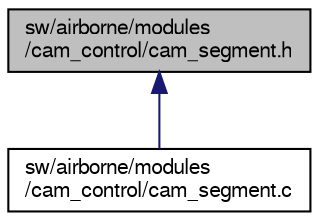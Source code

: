 digraph "sw/airborne/modules/cam_control/cam_segment.h"
{
  edge [fontname="FreeSans",fontsize="10",labelfontname="FreeSans",labelfontsize="10"];
  node [fontname="FreeSans",fontsize="10",shape=record];
  Node1 [label="sw/airborne/modules\l/cam_control/cam_segment.h",height=0.2,width=0.4,color="black", fillcolor="grey75", style="filled", fontcolor="black"];
  Node1 -> Node2 [dir="back",color="midnightblue",fontsize="10",style="solid",fontname="FreeSans"];
  Node2 [label="sw/airborne/modules\l/cam_control/cam_segment.c",height=0.2,width=0.4,color="black", fillcolor="white", style="filled",URL="$cam__segment_8c.html",tooltip="camera control to track a segment using the general cam driver (target mode) "];
}
